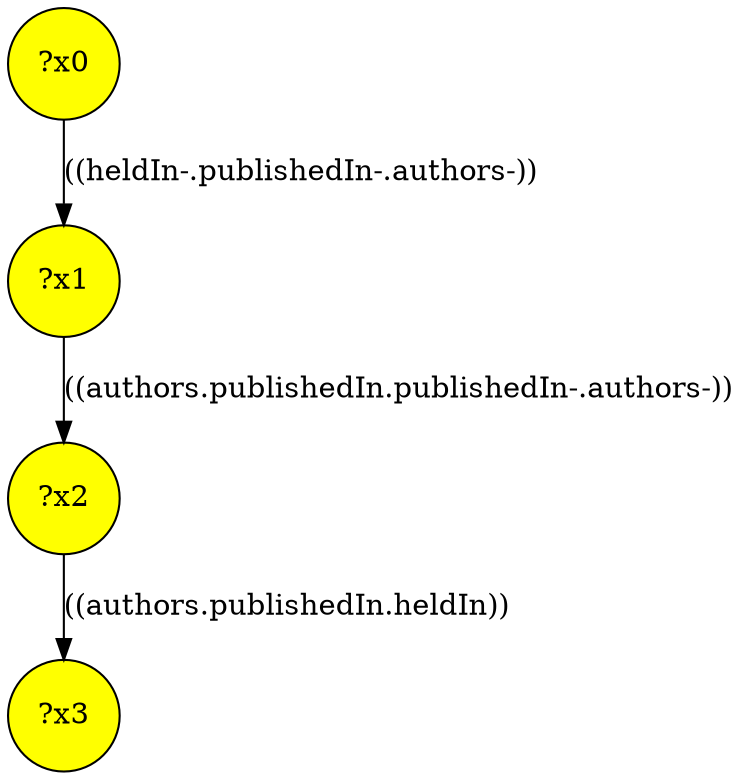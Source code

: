 digraph g {
	x3 [fillcolor="yellow", style="filled," shape=circle, label="?x3"];
	x1 [fillcolor="yellow", style="filled," shape=circle, label="?x1"];
	x0 [fillcolor="yellow", style="filled," shape=circle, label="?x0"];
	x2 [fillcolor="yellow", style="filled," shape=circle, label="?x2"];
	x0 -> x1 [label="((heldIn-.publishedIn-.authors-))"];
	x1 -> x2 [label="((authors.publishedIn.publishedIn-.authors-))"];
	x2 -> x3 [label="((authors.publishedIn.heldIn))"];
}
